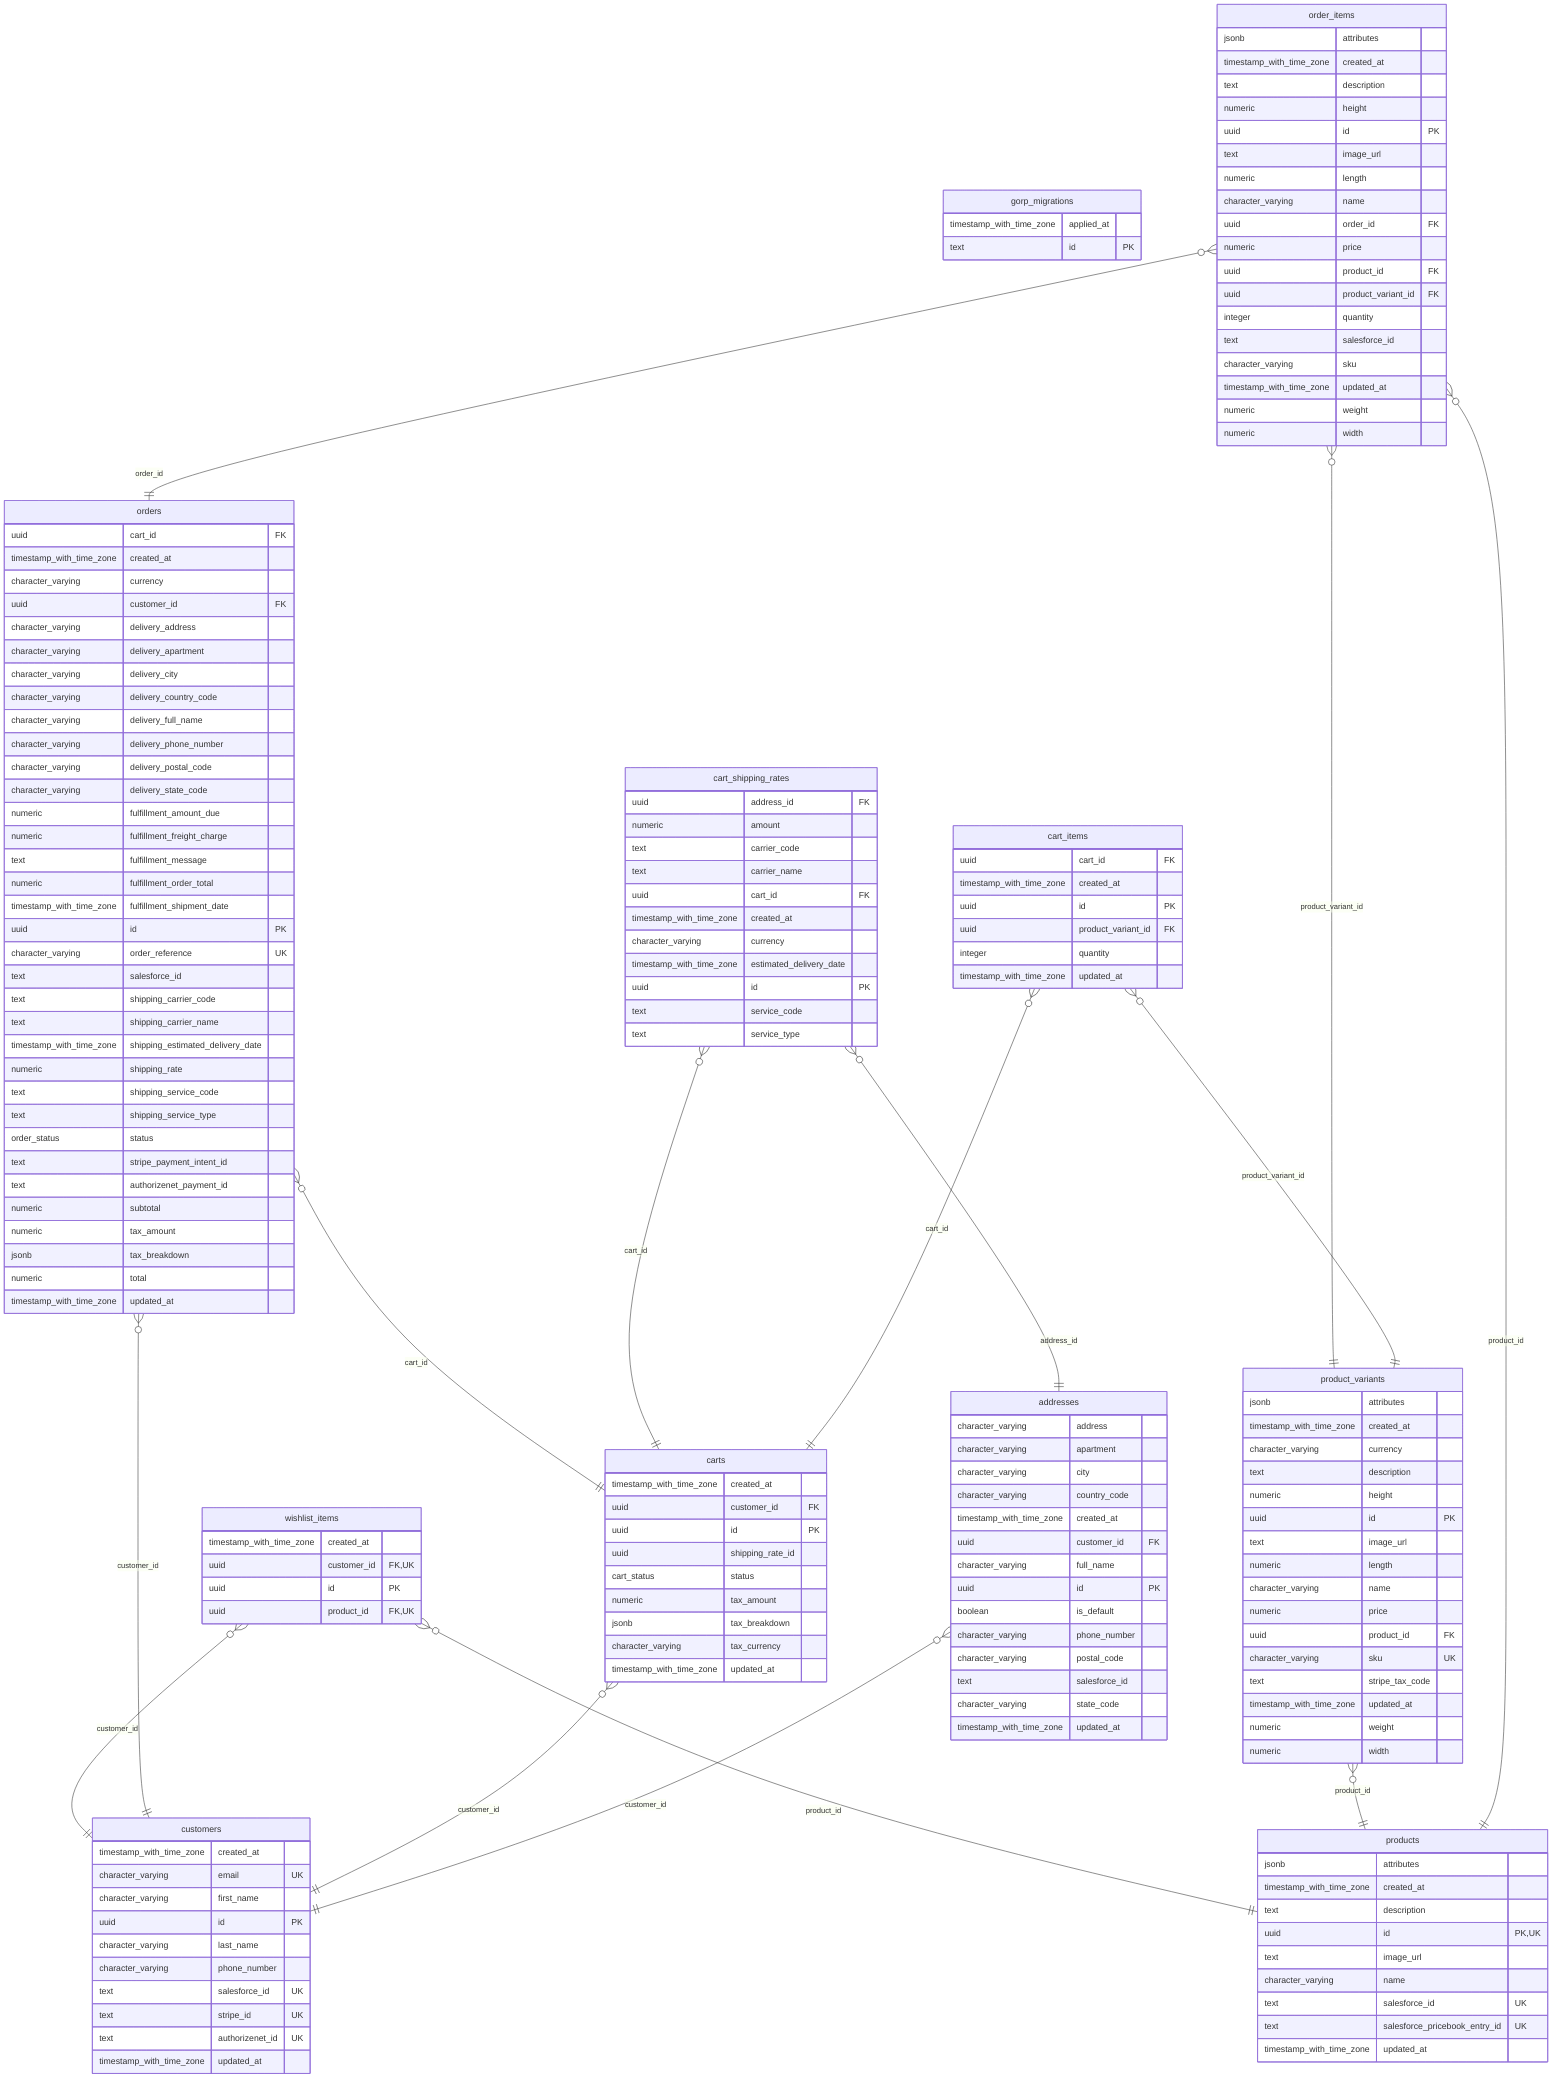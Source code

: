 erDiagram
    addresses {
        character_varying address 
        character_varying apartment 
        character_varying city 
        character_varying country_code 
        timestamp_with_time_zone created_at 
        uuid customer_id FK 
        character_varying full_name 
        uuid id PK 
        boolean is_default 
        character_varying phone_number 
        character_varying postal_code 
        text salesforce_id 
        character_varying state_code 
        timestamp_with_time_zone updated_at 
    }

    cart_items {
        uuid cart_id FK 
        timestamp_with_time_zone created_at 
        uuid id PK 
        uuid product_variant_id FK 
        integer quantity 
        timestamp_with_time_zone updated_at 
    }

    cart_shipping_rates {
        uuid address_id FK 
        numeric amount 
        text carrier_code 
        text carrier_name 
        uuid cart_id FK 
        timestamp_with_time_zone created_at 
        character_varying currency 
        timestamp_with_time_zone estimated_delivery_date 
        uuid id PK 
        text service_code 
        text service_type 
    }

    carts {
        timestamp_with_time_zone created_at 
        uuid customer_id FK 
        uuid id PK 
        uuid shipping_rate_id 
        cart_status status 
        numeric tax_amount 
        jsonb tax_breakdown 
        character_varying tax_currency 
        timestamp_with_time_zone updated_at 
    }

    customers {
        timestamp_with_time_zone created_at 
        character_varying email UK 
        character_varying first_name 
        uuid id PK 
        character_varying last_name 
        character_varying phone_number 
        text salesforce_id UK 
        text stripe_id UK
        text authorizenet_id UK
        timestamp_with_time_zone updated_at 
    }

    gorp_migrations {
        timestamp_with_time_zone applied_at 
        text id PK 
    }

    order_items {
        jsonb attributes 
        timestamp_with_time_zone created_at 
        text description 
        numeric height 
        uuid id PK 
        text image_url 
        numeric length 
        character_varying name 
        uuid order_id FK 
        numeric price 
        uuid product_id FK 
        uuid product_variant_id FK 
        integer quantity 
        text salesforce_id 
        character_varying sku 
        timestamp_with_time_zone updated_at 
        numeric weight 
        numeric width 
    }

    orders {
        uuid cart_id FK 
        timestamp_with_time_zone created_at 
        character_varying currency 
        uuid customer_id FK 
        character_varying delivery_address 
        character_varying delivery_apartment 
        character_varying delivery_city 
        character_varying delivery_country_code 
        character_varying delivery_full_name 
        character_varying delivery_phone_number 
        character_varying delivery_postal_code 
        character_varying delivery_state_code 
        numeric fulfillment_amount_due 
        numeric fulfillment_freight_charge 
        text fulfillment_message 
        numeric fulfillment_order_total 
        timestamp_with_time_zone fulfillment_shipment_date 
        uuid id PK 
        character_varying order_reference UK 
        text salesforce_id 
        text shipping_carrier_code 
        text shipping_carrier_name 
        timestamp_with_time_zone shipping_estimated_delivery_date 
        numeric shipping_rate 
        text shipping_service_code 
        text shipping_service_type 
        order_status status 
        text stripe_payment_intent_id
        text authorizenet_payment_id
        numeric subtotal 
        numeric tax_amount 
        jsonb tax_breakdown 
        numeric total 
        timestamp_with_time_zone updated_at 
    }

    product_variants {
        jsonb attributes 
        timestamp_with_time_zone created_at 
        character_varying currency 
        text description 
        numeric height 
        uuid id PK 
        text image_url 
        numeric length 
        character_varying name 
        numeric price 
        uuid product_id FK 
        character_varying sku UK 
        text stripe_tax_code 
        timestamp_with_time_zone updated_at 
        numeric weight 
        numeric width 
    }

    products {
        jsonb attributes 
        timestamp_with_time_zone created_at 
        text description 
        uuid id PK,UK 
        text image_url 
        character_varying name 
        text salesforce_id UK 
        text salesforce_pricebook_entry_id UK 
        timestamp_with_time_zone updated_at 
    }

    wishlist_items {
        timestamp_with_time_zone created_at 
        uuid customer_id FK,UK 
        uuid id PK 
        uuid product_id FK,UK 
    }

    addresses }o--|| customers : "customer_id"
    cart_shipping_rates }o--|| addresses : "address_id"
    cart_items }o--|| carts : "cart_id"
    cart_items }o--|| product_variants : "product_variant_id"
    cart_shipping_rates }o--|| carts : "cart_id"
    carts }o--|| customers : "customer_id"
    orders }o--|| carts : "cart_id"
    orders }o--|| customers : "customer_id"
    wishlist_items }o--|| customers : "customer_id"
    order_items }o--|| orders : "order_id"
    order_items }o--|| product_variants : "product_variant_id"
    order_items }o--|| products : "product_id"
    product_variants }o--|| products : "product_id"
    wishlist_items }o--|| products : "product_id"